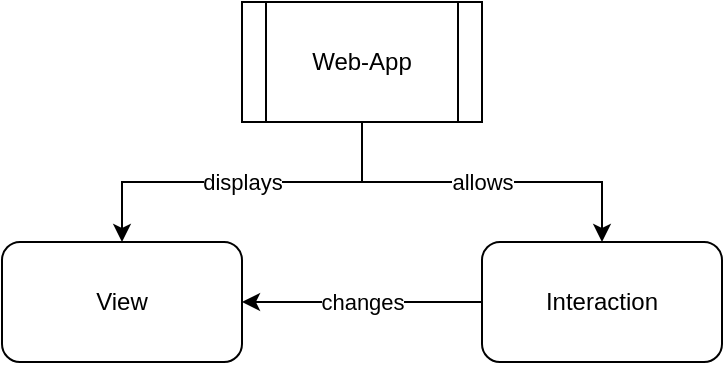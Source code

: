 <mxfile version="10.4.7" type="github"><diagram id="joy_ueSgh7yJXnQKbL1e" name="Page-1"><mxGraphModel dx="1394" dy="747" grid="1" gridSize="10" guides="1" tooltips="1" connect="1" arrows="1" fold="1" page="1" pageScale="1" pageWidth="827" pageHeight="1169" math="0" shadow="0"><root><mxCell id="0"/><mxCell id="1" parent="0"/><mxCell id="LDM-Yns6-L4O2ZOuaAT4-4" value="displays" style="edgeStyle=orthogonalEdgeStyle;rounded=0;orthogonalLoop=1;jettySize=auto;html=1;" edge="1" parent="1" source="LDM-Yns6-L4O2ZOuaAT4-1" target="LDM-Yns6-L4O2ZOuaAT4-2"><mxGeometry relative="1" as="geometry"/></mxCell><mxCell id="LDM-Yns6-L4O2ZOuaAT4-5" value="allows&lt;br&gt;" style="edgeStyle=orthogonalEdgeStyle;rounded=0;orthogonalLoop=1;jettySize=auto;html=1;" edge="1" parent="1" source="LDM-Yns6-L4O2ZOuaAT4-1" target="LDM-Yns6-L4O2ZOuaAT4-3"><mxGeometry relative="1" as="geometry"/></mxCell><mxCell id="LDM-Yns6-L4O2ZOuaAT4-1" value="Web-App" style="shape=process;whiteSpace=wrap;html=1;backgroundOutline=1;" vertex="1" parent="1"><mxGeometry x="353" y="120" width="120" height="60" as="geometry"/></mxCell><mxCell id="LDM-Yns6-L4O2ZOuaAT4-2" value="View" style="rounded=1;whiteSpace=wrap;html=1;" vertex="1" parent="1"><mxGeometry x="233" y="240" width="120" height="60" as="geometry"/></mxCell><mxCell id="LDM-Yns6-L4O2ZOuaAT4-6" value="changes" style="edgeStyle=orthogonalEdgeStyle;rounded=0;orthogonalLoop=1;jettySize=auto;html=1;" edge="1" parent="1" source="LDM-Yns6-L4O2ZOuaAT4-3" target="LDM-Yns6-L4O2ZOuaAT4-2"><mxGeometry relative="1" as="geometry"/></mxCell><mxCell id="LDM-Yns6-L4O2ZOuaAT4-3" value="Interaction" style="rounded=1;whiteSpace=wrap;html=1;" vertex="1" parent="1"><mxGeometry x="473" y="240" width="120" height="60" as="geometry"/></mxCell></root></mxGraphModel></diagram></mxfile>